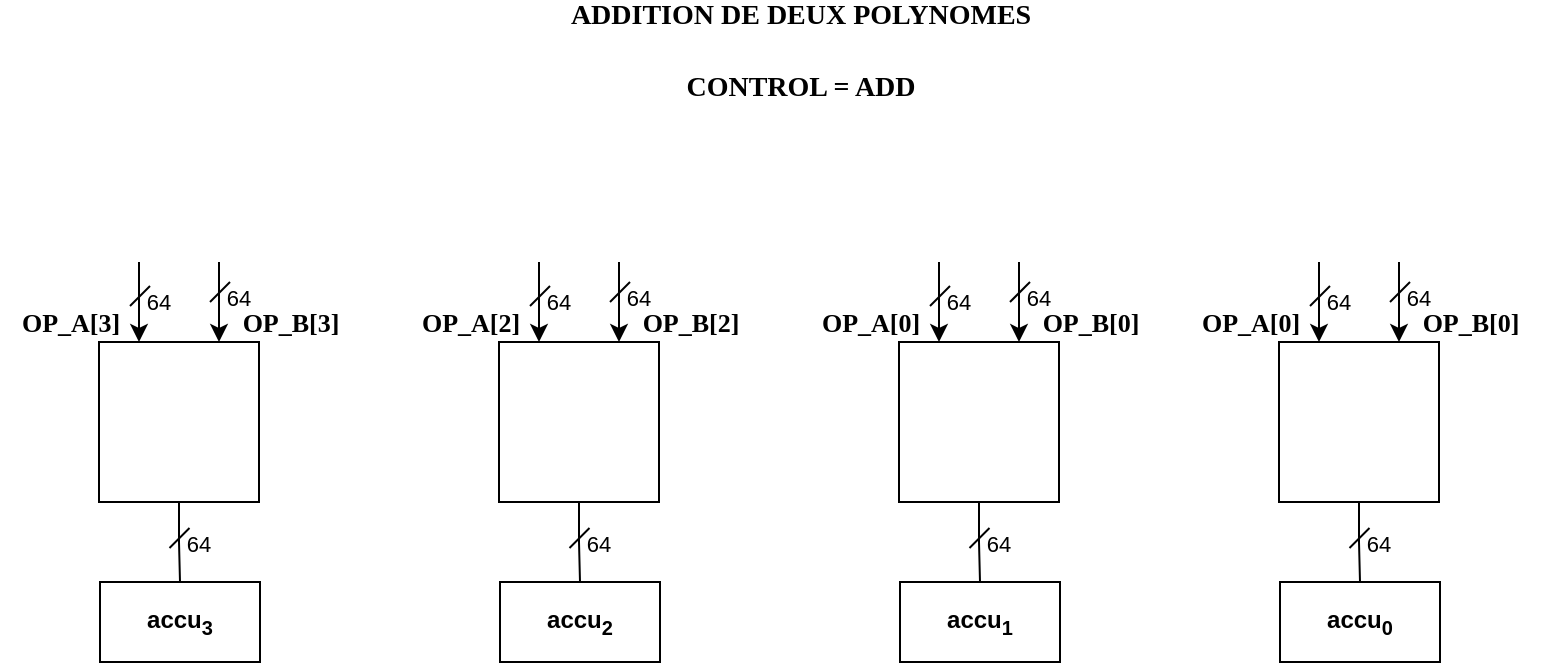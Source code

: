 <mxfile version="14.4.9" type="device"><diagram id="m7IImxidBDPhGRTVpJKT" name="Page-1"><mxGraphModel dx="1422" dy="791" grid="1" gridSize="10" guides="1" tooltips="1" connect="1" arrows="1" fold="1" page="1" pageScale="1" pageWidth="1654" pageHeight="2336" math="0" shadow="0"><root><mxCell id="0"/><mxCell id="1" parent="0"/><mxCell id="_oZu8XO1tU3b-FNXatuq-4" value="&lt;font style=&quot;font-size: 13px&quot;&gt;&lt;b&gt;&lt;font style=&quot;font-size: 13px&quot; face=&quot;Lucida Console&quot;&gt;OP_B[3]&lt;/font&gt;&lt;/b&gt;&lt;/font&gt;" style="text;html=1;align=center;verticalAlign=middle;resizable=0;points=[];autosize=1;" vertex="1" parent="1"><mxGeometry x="560" y="380" width="70" height="20" as="geometry"/></mxCell><mxCell id="_oZu8XO1tU3b-FNXatuq-5" value="&lt;font style=&quot;font-size: 13px&quot;&gt;&lt;b&gt;&lt;font style=&quot;font-size: 13px&quot; face=&quot;Lucida Console&quot;&gt;OP_A[3]&lt;/font&gt;&lt;/b&gt;&lt;/font&gt;" style="text;html=1;align=center;verticalAlign=middle;resizable=0;points=[];autosize=1;" vertex="1" parent="1"><mxGeometry x="450" y="380" width="70" height="20" as="geometry"/></mxCell><mxCell id="_oZu8XO1tU3b-FNXatuq-8" style="edgeStyle=orthogonalEdgeStyle;rounded=0;orthogonalLoop=1;jettySize=auto;html=1;exitX=0.5;exitY=1;exitDx=0;exitDy=0;entryX=0.5;entryY=0;entryDx=0;entryDy=0;endArrow=none;endFill=0;" edge="1" parent="1" source="_oZu8XO1tU3b-FNXatuq-9" target="_oZu8XO1tU3b-FNXatuq-17"><mxGeometry relative="1" as="geometry"/></mxCell><mxCell id="_oZu8XO1tU3b-FNXatuq-33" style="edgeStyle=orthogonalEdgeStyle;rounded=0;orthogonalLoop=1;jettySize=auto;html=1;exitX=0.25;exitY=0;exitDx=0;exitDy=0;startArrow=classic;startFill=1;endArrow=none;endFill=0;" edge="1" parent="1" source="_oZu8XO1tU3b-FNXatuq-9"><mxGeometry relative="1" as="geometry"><mxPoint x="519.5" y="360" as="targetPoint"/></mxGeometry></mxCell><mxCell id="_oZu8XO1tU3b-FNXatuq-34" style="edgeStyle=orthogonalEdgeStyle;rounded=0;orthogonalLoop=1;jettySize=auto;html=1;exitX=0.75;exitY=0;exitDx=0;exitDy=0;startArrow=classic;startFill=1;endArrow=none;endFill=0;" edge="1" parent="1" source="_oZu8XO1tU3b-FNXatuq-9"><mxGeometry relative="1" as="geometry"><mxPoint x="559.5" y="360" as="targetPoint"/></mxGeometry></mxCell><mxCell id="_oZu8XO1tU3b-FNXatuq-9" value="" style="rounded=0;whiteSpace=wrap;html=1;" vertex="1" parent="1"><mxGeometry x="499.5" y="400" width="80" height="80" as="geometry"/></mxCell><mxCell id="_oZu8XO1tU3b-FNXatuq-10" value="" style="shape=image;html=1;verticalAlign=top;verticalLabelPosition=bottom;labelBackgroundColor=#ffffff;imageAspect=0;aspect=fixed;image=https://cdn4.iconfinder.com/data/icons/wirecons-free-vector-icons/32/add-128.png;strokeColor=#000000;" vertex="1" parent="1"><mxGeometry x="520" y="420" width="40" height="40" as="geometry"/></mxCell><mxCell id="_oZu8XO1tU3b-FNXatuq-17" value="&lt;b&gt;accu&lt;sub&gt;3&lt;/sub&gt;&lt;/b&gt;" style="rounded=0;whiteSpace=wrap;html=1;" vertex="1" parent="1"><mxGeometry x="500" y="520" width="80" height="40" as="geometry"/></mxCell><mxCell id="_oZu8XO1tU3b-FNXatuq-23" value="&lt;div&gt;64&lt;/div&gt;" style="endArrow=none;html=1;labelBackgroundColor=none;labelPosition=center;verticalLabelPosition=bottom;align=center;verticalAlign=bottom;" edge="1" parent="1"><mxGeometry x="-0.3" y="-15" width="50" height="50" relative="1" as="geometry"><mxPoint x="515" y="382" as="sourcePoint"/><mxPoint x="525" y="372" as="targetPoint"/><mxPoint as="offset"/></mxGeometry></mxCell><mxCell id="_oZu8XO1tU3b-FNXatuq-27" value="64" style="endArrow=none;html=1;labelBackgroundColor=none;labelPosition=center;verticalLabelPosition=bottom;align=center;verticalAlign=bottom;" edge="1" parent="1"><mxGeometry x="-0.3" y="-15" width="50" height="50" relative="1" as="geometry"><mxPoint x="534.75" y="503" as="sourcePoint"/><mxPoint x="544.75" y="493" as="targetPoint"/><mxPoint as="offset"/></mxGeometry></mxCell><mxCell id="_oZu8XO1tU3b-FNXatuq-29" value="64" style="endArrow=none;html=1;labelBackgroundColor=none;labelPosition=center;verticalLabelPosition=bottom;align=center;verticalAlign=bottom;" edge="1" parent="1"><mxGeometry x="-0.3" y="-15" width="50" height="50" relative="1" as="geometry"><mxPoint x="555" y="380" as="sourcePoint"/><mxPoint x="565" y="370" as="targetPoint"/><mxPoint as="offset"/></mxGeometry></mxCell><mxCell id="_oZu8XO1tU3b-FNXatuq-32" value="&lt;font size=&quot;1&quot; face=&quot;Lucida Console&quot;&gt;&lt;b style=&quot;font-size: 14px&quot;&gt;ADDITION DE DEUX POLYNOMES&lt;/b&gt;&lt;/font&gt;&lt;font size=&quot;1&quot; face=&quot;Lucida Console&quot;&gt;&lt;b style=&quot;font-size: 14px&quot;&gt;&lt;br&gt;&lt;/b&gt;&lt;/font&gt;&lt;div style=&quot;font-size: 14px&quot;&gt;&lt;font style=&quot;font-size: 14px&quot; face=&quot;Lucida Console&quot;&gt;&lt;b&gt;&lt;br&gt;&lt;/b&gt;&lt;/font&gt;&lt;/div&gt;&lt;div style=&quot;font-size: 14px&quot;&gt;&lt;font style=&quot;font-size: 14px&quot; face=&quot;Lucida Console&quot;&gt;&lt;b&gt;CONTROL = &lt;/b&gt;&lt;/font&gt;&lt;font face=&quot;Lucida Console&quot;&gt;&lt;b&gt;ADD&lt;/b&gt;&lt;/font&gt;&lt;br&gt;&lt;/div&gt;&lt;font size=&quot;1&quot; face=&quot;Lucida Console&quot;&gt;&lt;b style=&quot;font-size: 14px&quot;&gt;&lt;/b&gt;&lt;/font&gt;&lt;font size=&quot;1&quot; face=&quot;Lucida Console&quot;&gt;&lt;b style=&quot;font-size: 14px&quot;&gt;&lt;span class=&quot;ILfuVd&quot;&gt;&lt;span class=&quot;hgKElc&quot;&gt;&lt;/span&gt;&lt;/span&gt;&lt;/b&gt;&lt;/font&gt;" style="text;html=1;align=center;verticalAlign=middle;resizable=0;points=[];autosize=1;" vertex="1" parent="1"><mxGeometry x="730" y="230" width="240" height="50" as="geometry"/></mxCell><mxCell id="_oZu8XO1tU3b-FNXatuq-36" value="&lt;font style=&quot;font-size: 13px&quot;&gt;&lt;b&gt;&lt;font style=&quot;font-size: 13px&quot; face=&quot;Lucida Console&quot;&gt;OP_B[2]&lt;/font&gt;&lt;/b&gt;&lt;/font&gt;" style="text;html=1;align=center;verticalAlign=middle;resizable=0;points=[];autosize=1;" vertex="1" parent="1"><mxGeometry x="760" y="380" width="70" height="20" as="geometry"/></mxCell><mxCell id="_oZu8XO1tU3b-FNXatuq-37" value="&lt;font style=&quot;font-size: 13px&quot;&gt;&lt;b&gt;&lt;font style=&quot;font-size: 13px&quot; face=&quot;Lucida Console&quot;&gt;OP_A[2]&lt;/font&gt;&lt;/b&gt;&lt;/font&gt;" style="text;html=1;align=center;verticalAlign=middle;resizable=0;points=[];autosize=1;" vertex="1" parent="1"><mxGeometry x="650" y="380" width="70" height="20" as="geometry"/></mxCell><mxCell id="_oZu8XO1tU3b-FNXatuq-38" style="edgeStyle=orthogonalEdgeStyle;rounded=0;orthogonalLoop=1;jettySize=auto;html=1;exitX=0.5;exitY=1;exitDx=0;exitDy=0;entryX=0.5;entryY=0;entryDx=0;entryDy=0;endArrow=none;endFill=0;" edge="1" parent="1" source="_oZu8XO1tU3b-FNXatuq-41" target="_oZu8XO1tU3b-FNXatuq-43"><mxGeometry relative="1" as="geometry"/></mxCell><mxCell id="_oZu8XO1tU3b-FNXatuq-39" style="edgeStyle=orthogonalEdgeStyle;rounded=0;orthogonalLoop=1;jettySize=auto;html=1;exitX=0.25;exitY=0;exitDx=0;exitDy=0;startArrow=classic;startFill=1;endArrow=none;endFill=0;" edge="1" parent="1" source="_oZu8XO1tU3b-FNXatuq-41"><mxGeometry relative="1" as="geometry"><mxPoint x="719.5" y="360" as="targetPoint"/></mxGeometry></mxCell><mxCell id="_oZu8XO1tU3b-FNXatuq-40" style="edgeStyle=orthogonalEdgeStyle;rounded=0;orthogonalLoop=1;jettySize=auto;html=1;exitX=0.75;exitY=0;exitDx=0;exitDy=0;startArrow=classic;startFill=1;endArrow=none;endFill=0;" edge="1" parent="1" source="_oZu8XO1tU3b-FNXatuq-41"><mxGeometry relative="1" as="geometry"><mxPoint x="759.5" y="360" as="targetPoint"/></mxGeometry></mxCell><mxCell id="_oZu8XO1tU3b-FNXatuq-41" value="" style="rounded=0;whiteSpace=wrap;html=1;" vertex="1" parent="1"><mxGeometry x="699.5" y="400" width="80" height="80" as="geometry"/></mxCell><mxCell id="_oZu8XO1tU3b-FNXatuq-42" value="" style="shape=image;html=1;verticalAlign=top;verticalLabelPosition=bottom;labelBackgroundColor=#ffffff;imageAspect=0;aspect=fixed;image=https://cdn4.iconfinder.com/data/icons/wirecons-free-vector-icons/32/add-128.png;strokeColor=#000000;" vertex="1" parent="1"><mxGeometry x="720" y="420" width="40" height="40" as="geometry"/></mxCell><mxCell id="_oZu8XO1tU3b-FNXatuq-43" value="&lt;b&gt;accu&lt;sub&gt;2&lt;/sub&gt;&lt;/b&gt;" style="rounded=0;whiteSpace=wrap;html=1;" vertex="1" parent="1"><mxGeometry x="700" y="520" width="80" height="40" as="geometry"/></mxCell><mxCell id="_oZu8XO1tU3b-FNXatuq-44" value="&lt;div&gt;64&lt;/div&gt;" style="endArrow=none;html=1;labelBackgroundColor=none;labelPosition=center;verticalLabelPosition=bottom;align=center;verticalAlign=bottom;" edge="1" parent="1"><mxGeometry x="-0.3" y="-15" width="50" height="50" relative="1" as="geometry"><mxPoint x="715" y="382" as="sourcePoint"/><mxPoint x="725" y="372" as="targetPoint"/><mxPoint as="offset"/></mxGeometry></mxCell><mxCell id="_oZu8XO1tU3b-FNXatuq-45" value="64" style="endArrow=none;html=1;labelBackgroundColor=none;labelPosition=center;verticalLabelPosition=bottom;align=center;verticalAlign=bottom;" edge="1" parent="1"><mxGeometry x="-0.3" y="-15" width="50" height="50" relative="1" as="geometry"><mxPoint x="734.75" y="503" as="sourcePoint"/><mxPoint x="744.75" y="493" as="targetPoint"/><mxPoint as="offset"/></mxGeometry></mxCell><mxCell id="_oZu8XO1tU3b-FNXatuq-46" value="64" style="endArrow=none;html=1;labelBackgroundColor=none;labelPosition=center;verticalLabelPosition=bottom;align=center;verticalAlign=bottom;" edge="1" parent="1"><mxGeometry x="-0.3" y="-15" width="50" height="50" relative="1" as="geometry"><mxPoint x="755" y="380" as="sourcePoint"/><mxPoint x="765" y="370" as="targetPoint"/><mxPoint as="offset"/></mxGeometry></mxCell><mxCell id="_oZu8XO1tU3b-FNXatuq-47" value="&lt;font style=&quot;font-size: 13px&quot;&gt;&lt;b&gt;&lt;font style=&quot;font-size: 13px&quot; face=&quot;Lucida Console&quot;&gt;OP_B[0]&lt;/font&gt;&lt;/b&gt;&lt;/font&gt;" style="text;html=1;align=center;verticalAlign=middle;resizable=0;points=[];autosize=1;" vertex="1" parent="1"><mxGeometry x="960" y="380" width="70" height="20" as="geometry"/></mxCell><mxCell id="_oZu8XO1tU3b-FNXatuq-48" value="&lt;font style=&quot;font-size: 13px&quot;&gt;&lt;b&gt;&lt;font style=&quot;font-size: 13px&quot; face=&quot;Lucida Console&quot;&gt;OP_A[0]&lt;/font&gt;&lt;/b&gt;&lt;/font&gt;" style="text;html=1;align=center;verticalAlign=middle;resizable=0;points=[];autosize=1;" vertex="1" parent="1"><mxGeometry x="850" y="380" width="70" height="20" as="geometry"/></mxCell><mxCell id="_oZu8XO1tU3b-FNXatuq-49" style="edgeStyle=orthogonalEdgeStyle;rounded=0;orthogonalLoop=1;jettySize=auto;html=1;exitX=0.5;exitY=1;exitDx=0;exitDy=0;entryX=0.5;entryY=0;entryDx=0;entryDy=0;endArrow=none;endFill=0;" edge="1" parent="1" source="_oZu8XO1tU3b-FNXatuq-52" target="_oZu8XO1tU3b-FNXatuq-54"><mxGeometry relative="1" as="geometry"/></mxCell><mxCell id="_oZu8XO1tU3b-FNXatuq-50" style="edgeStyle=orthogonalEdgeStyle;rounded=0;orthogonalLoop=1;jettySize=auto;html=1;exitX=0.25;exitY=0;exitDx=0;exitDy=0;startArrow=classic;startFill=1;endArrow=none;endFill=0;" edge="1" parent="1" source="_oZu8XO1tU3b-FNXatuq-52"><mxGeometry relative="1" as="geometry"><mxPoint x="919.5" y="360" as="targetPoint"/></mxGeometry></mxCell><mxCell id="_oZu8XO1tU3b-FNXatuq-51" style="edgeStyle=orthogonalEdgeStyle;rounded=0;orthogonalLoop=1;jettySize=auto;html=1;exitX=0.75;exitY=0;exitDx=0;exitDy=0;startArrow=classic;startFill=1;endArrow=none;endFill=0;" edge="1" parent="1" source="_oZu8XO1tU3b-FNXatuq-52"><mxGeometry relative="1" as="geometry"><mxPoint x="959.5" y="360" as="targetPoint"/></mxGeometry></mxCell><mxCell id="_oZu8XO1tU3b-FNXatuq-52" value="" style="rounded=0;whiteSpace=wrap;html=1;" vertex="1" parent="1"><mxGeometry x="899.5" y="400" width="80" height="80" as="geometry"/></mxCell><mxCell id="_oZu8XO1tU3b-FNXatuq-53" value="" style="shape=image;html=1;verticalAlign=top;verticalLabelPosition=bottom;labelBackgroundColor=#ffffff;imageAspect=0;aspect=fixed;image=https://cdn4.iconfinder.com/data/icons/wirecons-free-vector-icons/32/add-128.png;strokeColor=#000000;" vertex="1" parent="1"><mxGeometry x="920" y="420" width="40" height="40" as="geometry"/></mxCell><mxCell id="_oZu8XO1tU3b-FNXatuq-54" value="&lt;b&gt;accu&lt;sub&gt;1&lt;/sub&gt;&lt;/b&gt;" style="rounded=0;whiteSpace=wrap;html=1;" vertex="1" parent="1"><mxGeometry x="900" y="520" width="80" height="40" as="geometry"/></mxCell><mxCell id="_oZu8XO1tU3b-FNXatuq-55" value="&lt;div&gt;64&lt;/div&gt;" style="endArrow=none;html=1;labelBackgroundColor=none;labelPosition=center;verticalLabelPosition=bottom;align=center;verticalAlign=bottom;" edge="1" parent="1"><mxGeometry x="-0.3" y="-15" width="50" height="50" relative="1" as="geometry"><mxPoint x="915" y="382" as="sourcePoint"/><mxPoint x="925" y="372" as="targetPoint"/><mxPoint as="offset"/></mxGeometry></mxCell><mxCell id="_oZu8XO1tU3b-FNXatuq-56" value="64" style="endArrow=none;html=1;labelBackgroundColor=none;labelPosition=center;verticalLabelPosition=bottom;align=center;verticalAlign=bottom;" edge="1" parent="1"><mxGeometry x="-0.3" y="-15" width="50" height="50" relative="1" as="geometry"><mxPoint x="934.75" y="503" as="sourcePoint"/><mxPoint x="944.75" y="493" as="targetPoint"/><mxPoint as="offset"/></mxGeometry></mxCell><mxCell id="_oZu8XO1tU3b-FNXatuq-57" value="64" style="endArrow=none;html=1;labelBackgroundColor=none;labelPosition=center;verticalLabelPosition=bottom;align=center;verticalAlign=bottom;" edge="1" parent="1"><mxGeometry x="-0.3" y="-15" width="50" height="50" relative="1" as="geometry"><mxPoint x="955" y="380" as="sourcePoint"/><mxPoint x="965" y="370" as="targetPoint"/><mxPoint as="offset"/></mxGeometry></mxCell><mxCell id="_oZu8XO1tU3b-FNXatuq-58" value="&lt;font style=&quot;font-size: 13px&quot;&gt;&lt;b&gt;&lt;font style=&quot;font-size: 13px&quot; face=&quot;Lucida Console&quot;&gt;OP_B[0]&lt;/font&gt;&lt;/b&gt;&lt;/font&gt;" style="text;html=1;align=center;verticalAlign=middle;resizable=0;points=[];autosize=1;" vertex="1" parent="1"><mxGeometry x="1150" y="380" width="70" height="20" as="geometry"/></mxCell><mxCell id="_oZu8XO1tU3b-FNXatuq-59" value="&lt;font style=&quot;font-size: 13px&quot;&gt;&lt;b&gt;&lt;font style=&quot;font-size: 13px&quot; face=&quot;Lucida Console&quot;&gt;OP_A[0]&lt;/font&gt;&lt;/b&gt;&lt;/font&gt;" style="text;html=1;align=center;verticalAlign=middle;resizable=0;points=[];autosize=1;" vertex="1" parent="1"><mxGeometry x="1040" y="380" width="70" height="20" as="geometry"/></mxCell><mxCell id="_oZu8XO1tU3b-FNXatuq-60" style="edgeStyle=orthogonalEdgeStyle;rounded=0;orthogonalLoop=1;jettySize=auto;html=1;exitX=0.5;exitY=1;exitDx=0;exitDy=0;entryX=0.5;entryY=0;entryDx=0;entryDy=0;endArrow=none;endFill=0;" edge="1" parent="1" source="_oZu8XO1tU3b-FNXatuq-63" target="_oZu8XO1tU3b-FNXatuq-65"><mxGeometry relative="1" as="geometry"/></mxCell><mxCell id="_oZu8XO1tU3b-FNXatuq-61" style="edgeStyle=orthogonalEdgeStyle;rounded=0;orthogonalLoop=1;jettySize=auto;html=1;exitX=0.25;exitY=0;exitDx=0;exitDy=0;startArrow=classic;startFill=1;endArrow=none;endFill=0;" edge="1" parent="1" source="_oZu8XO1tU3b-FNXatuq-63"><mxGeometry relative="1" as="geometry"><mxPoint x="1109.5" y="360" as="targetPoint"/></mxGeometry></mxCell><mxCell id="_oZu8XO1tU3b-FNXatuq-62" style="edgeStyle=orthogonalEdgeStyle;rounded=0;orthogonalLoop=1;jettySize=auto;html=1;exitX=0.75;exitY=0;exitDx=0;exitDy=0;startArrow=classic;startFill=1;endArrow=none;endFill=0;" edge="1" parent="1" source="_oZu8XO1tU3b-FNXatuq-63"><mxGeometry relative="1" as="geometry"><mxPoint x="1149.5" y="360" as="targetPoint"/></mxGeometry></mxCell><mxCell id="_oZu8XO1tU3b-FNXatuq-63" value="" style="rounded=0;whiteSpace=wrap;html=1;" vertex="1" parent="1"><mxGeometry x="1089.5" y="400" width="80" height="80" as="geometry"/></mxCell><mxCell id="_oZu8XO1tU3b-FNXatuq-64" value="" style="shape=image;html=1;verticalAlign=top;verticalLabelPosition=bottom;labelBackgroundColor=#ffffff;imageAspect=0;aspect=fixed;image=https://cdn4.iconfinder.com/data/icons/wirecons-free-vector-icons/32/add-128.png;strokeColor=#000000;" vertex="1" parent="1"><mxGeometry x="1110" y="420" width="40" height="40" as="geometry"/></mxCell><mxCell id="_oZu8XO1tU3b-FNXatuq-65" value="&lt;b&gt;accu&lt;sub&gt;0&lt;/sub&gt;&lt;/b&gt;" style="rounded=0;whiteSpace=wrap;html=1;" vertex="1" parent="1"><mxGeometry x="1090" y="520" width="80" height="40" as="geometry"/></mxCell><mxCell id="_oZu8XO1tU3b-FNXatuq-66" value="&lt;div&gt;64&lt;/div&gt;" style="endArrow=none;html=1;labelBackgroundColor=none;labelPosition=center;verticalLabelPosition=bottom;align=center;verticalAlign=bottom;" edge="1" parent="1"><mxGeometry x="-0.3" y="-15" width="50" height="50" relative="1" as="geometry"><mxPoint x="1105" y="382" as="sourcePoint"/><mxPoint x="1115" y="372" as="targetPoint"/><mxPoint as="offset"/></mxGeometry></mxCell><mxCell id="_oZu8XO1tU3b-FNXatuq-67" value="64" style="endArrow=none;html=1;labelBackgroundColor=none;labelPosition=center;verticalLabelPosition=bottom;align=center;verticalAlign=bottom;" edge="1" parent="1"><mxGeometry x="-0.3" y="-15" width="50" height="50" relative="1" as="geometry"><mxPoint x="1124.75" y="503" as="sourcePoint"/><mxPoint x="1134.75" y="493" as="targetPoint"/><mxPoint as="offset"/></mxGeometry></mxCell><mxCell id="_oZu8XO1tU3b-FNXatuq-68" value="64" style="endArrow=none;html=1;labelBackgroundColor=none;labelPosition=center;verticalLabelPosition=bottom;align=center;verticalAlign=bottom;" edge="1" parent="1"><mxGeometry x="-0.3" y="-15" width="50" height="50" relative="1" as="geometry"><mxPoint x="1145" y="380" as="sourcePoint"/><mxPoint x="1155" y="370" as="targetPoint"/><mxPoint as="offset"/></mxGeometry></mxCell></root></mxGraphModel></diagram></mxfile>